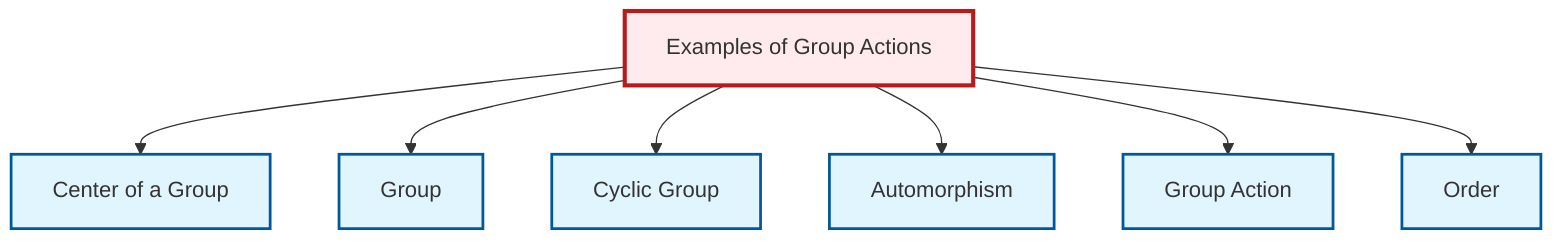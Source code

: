 graph TD
    classDef definition fill:#e1f5fe,stroke:#01579b,stroke-width:2px
    classDef theorem fill:#f3e5f5,stroke:#4a148c,stroke-width:2px
    classDef axiom fill:#fff3e0,stroke:#e65100,stroke-width:2px
    classDef example fill:#e8f5e9,stroke:#1b5e20,stroke-width:2px
    classDef current fill:#ffebee,stroke:#b71c1c,stroke-width:3px
    def-group-action["Group Action"]:::definition
    ex-group-action-examples["Examples of Group Actions"]:::example
    def-automorphism["Automorphism"]:::definition
    def-center-of-group["Center of a Group"]:::definition
    def-order["Order"]:::definition
    def-cyclic-group["Cyclic Group"]:::definition
    def-group["Group"]:::definition
    ex-group-action-examples --> def-center-of-group
    ex-group-action-examples --> def-group
    ex-group-action-examples --> def-cyclic-group
    ex-group-action-examples --> def-automorphism
    ex-group-action-examples --> def-group-action
    ex-group-action-examples --> def-order
    class ex-group-action-examples current